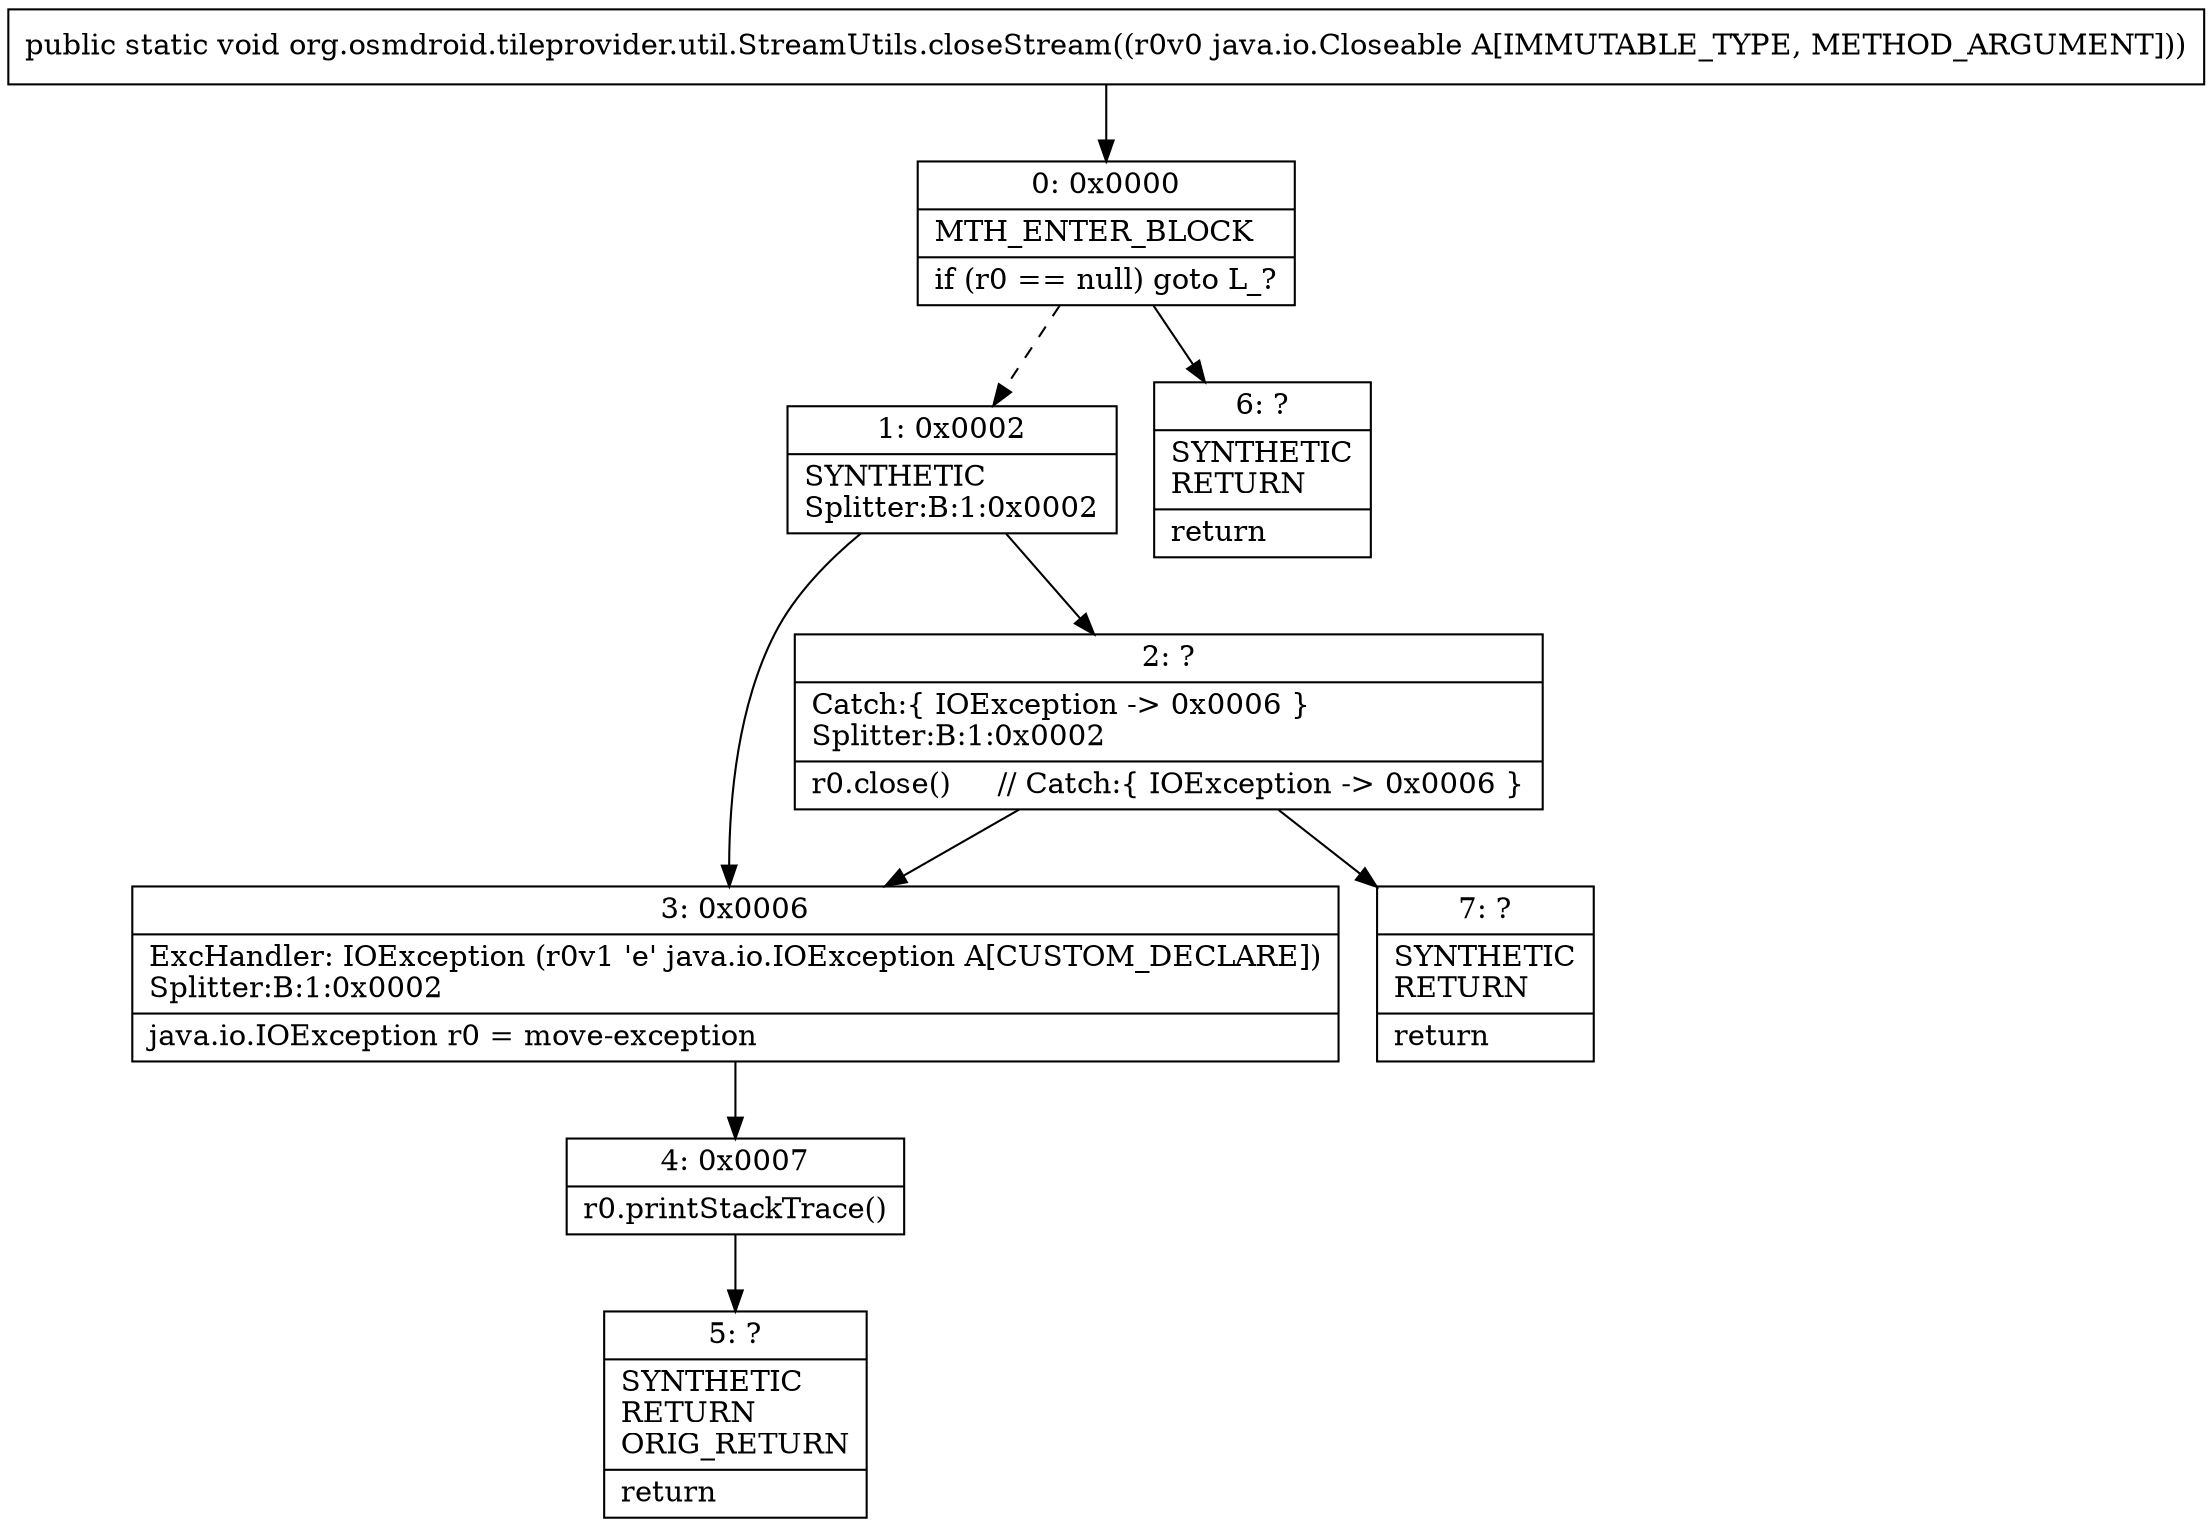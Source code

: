 digraph "CFG fororg.osmdroid.tileprovider.util.StreamUtils.closeStream(Ljava\/io\/Closeable;)V" {
Node_0 [shape=record,label="{0\:\ 0x0000|MTH_ENTER_BLOCK\l|if (r0 == null) goto L_?\l}"];
Node_1 [shape=record,label="{1\:\ 0x0002|SYNTHETIC\lSplitter:B:1:0x0002\l}"];
Node_2 [shape=record,label="{2\:\ ?|Catch:\{ IOException \-\> 0x0006 \}\lSplitter:B:1:0x0002\l|r0.close()     \/\/ Catch:\{ IOException \-\> 0x0006 \}\l}"];
Node_3 [shape=record,label="{3\:\ 0x0006|ExcHandler: IOException (r0v1 'e' java.io.IOException A[CUSTOM_DECLARE])\lSplitter:B:1:0x0002\l|java.io.IOException r0 = move\-exception\l}"];
Node_4 [shape=record,label="{4\:\ 0x0007|r0.printStackTrace()\l}"];
Node_5 [shape=record,label="{5\:\ ?|SYNTHETIC\lRETURN\lORIG_RETURN\l|return\l}"];
Node_6 [shape=record,label="{6\:\ ?|SYNTHETIC\lRETURN\l|return\l}"];
Node_7 [shape=record,label="{7\:\ ?|SYNTHETIC\lRETURN\l|return\l}"];
MethodNode[shape=record,label="{public static void org.osmdroid.tileprovider.util.StreamUtils.closeStream((r0v0 java.io.Closeable A[IMMUTABLE_TYPE, METHOD_ARGUMENT])) }"];
MethodNode -> Node_0;
Node_0 -> Node_1[style=dashed];
Node_0 -> Node_6;
Node_1 -> Node_2;
Node_1 -> Node_3;
Node_2 -> Node_3;
Node_2 -> Node_7;
Node_3 -> Node_4;
Node_4 -> Node_5;
}

